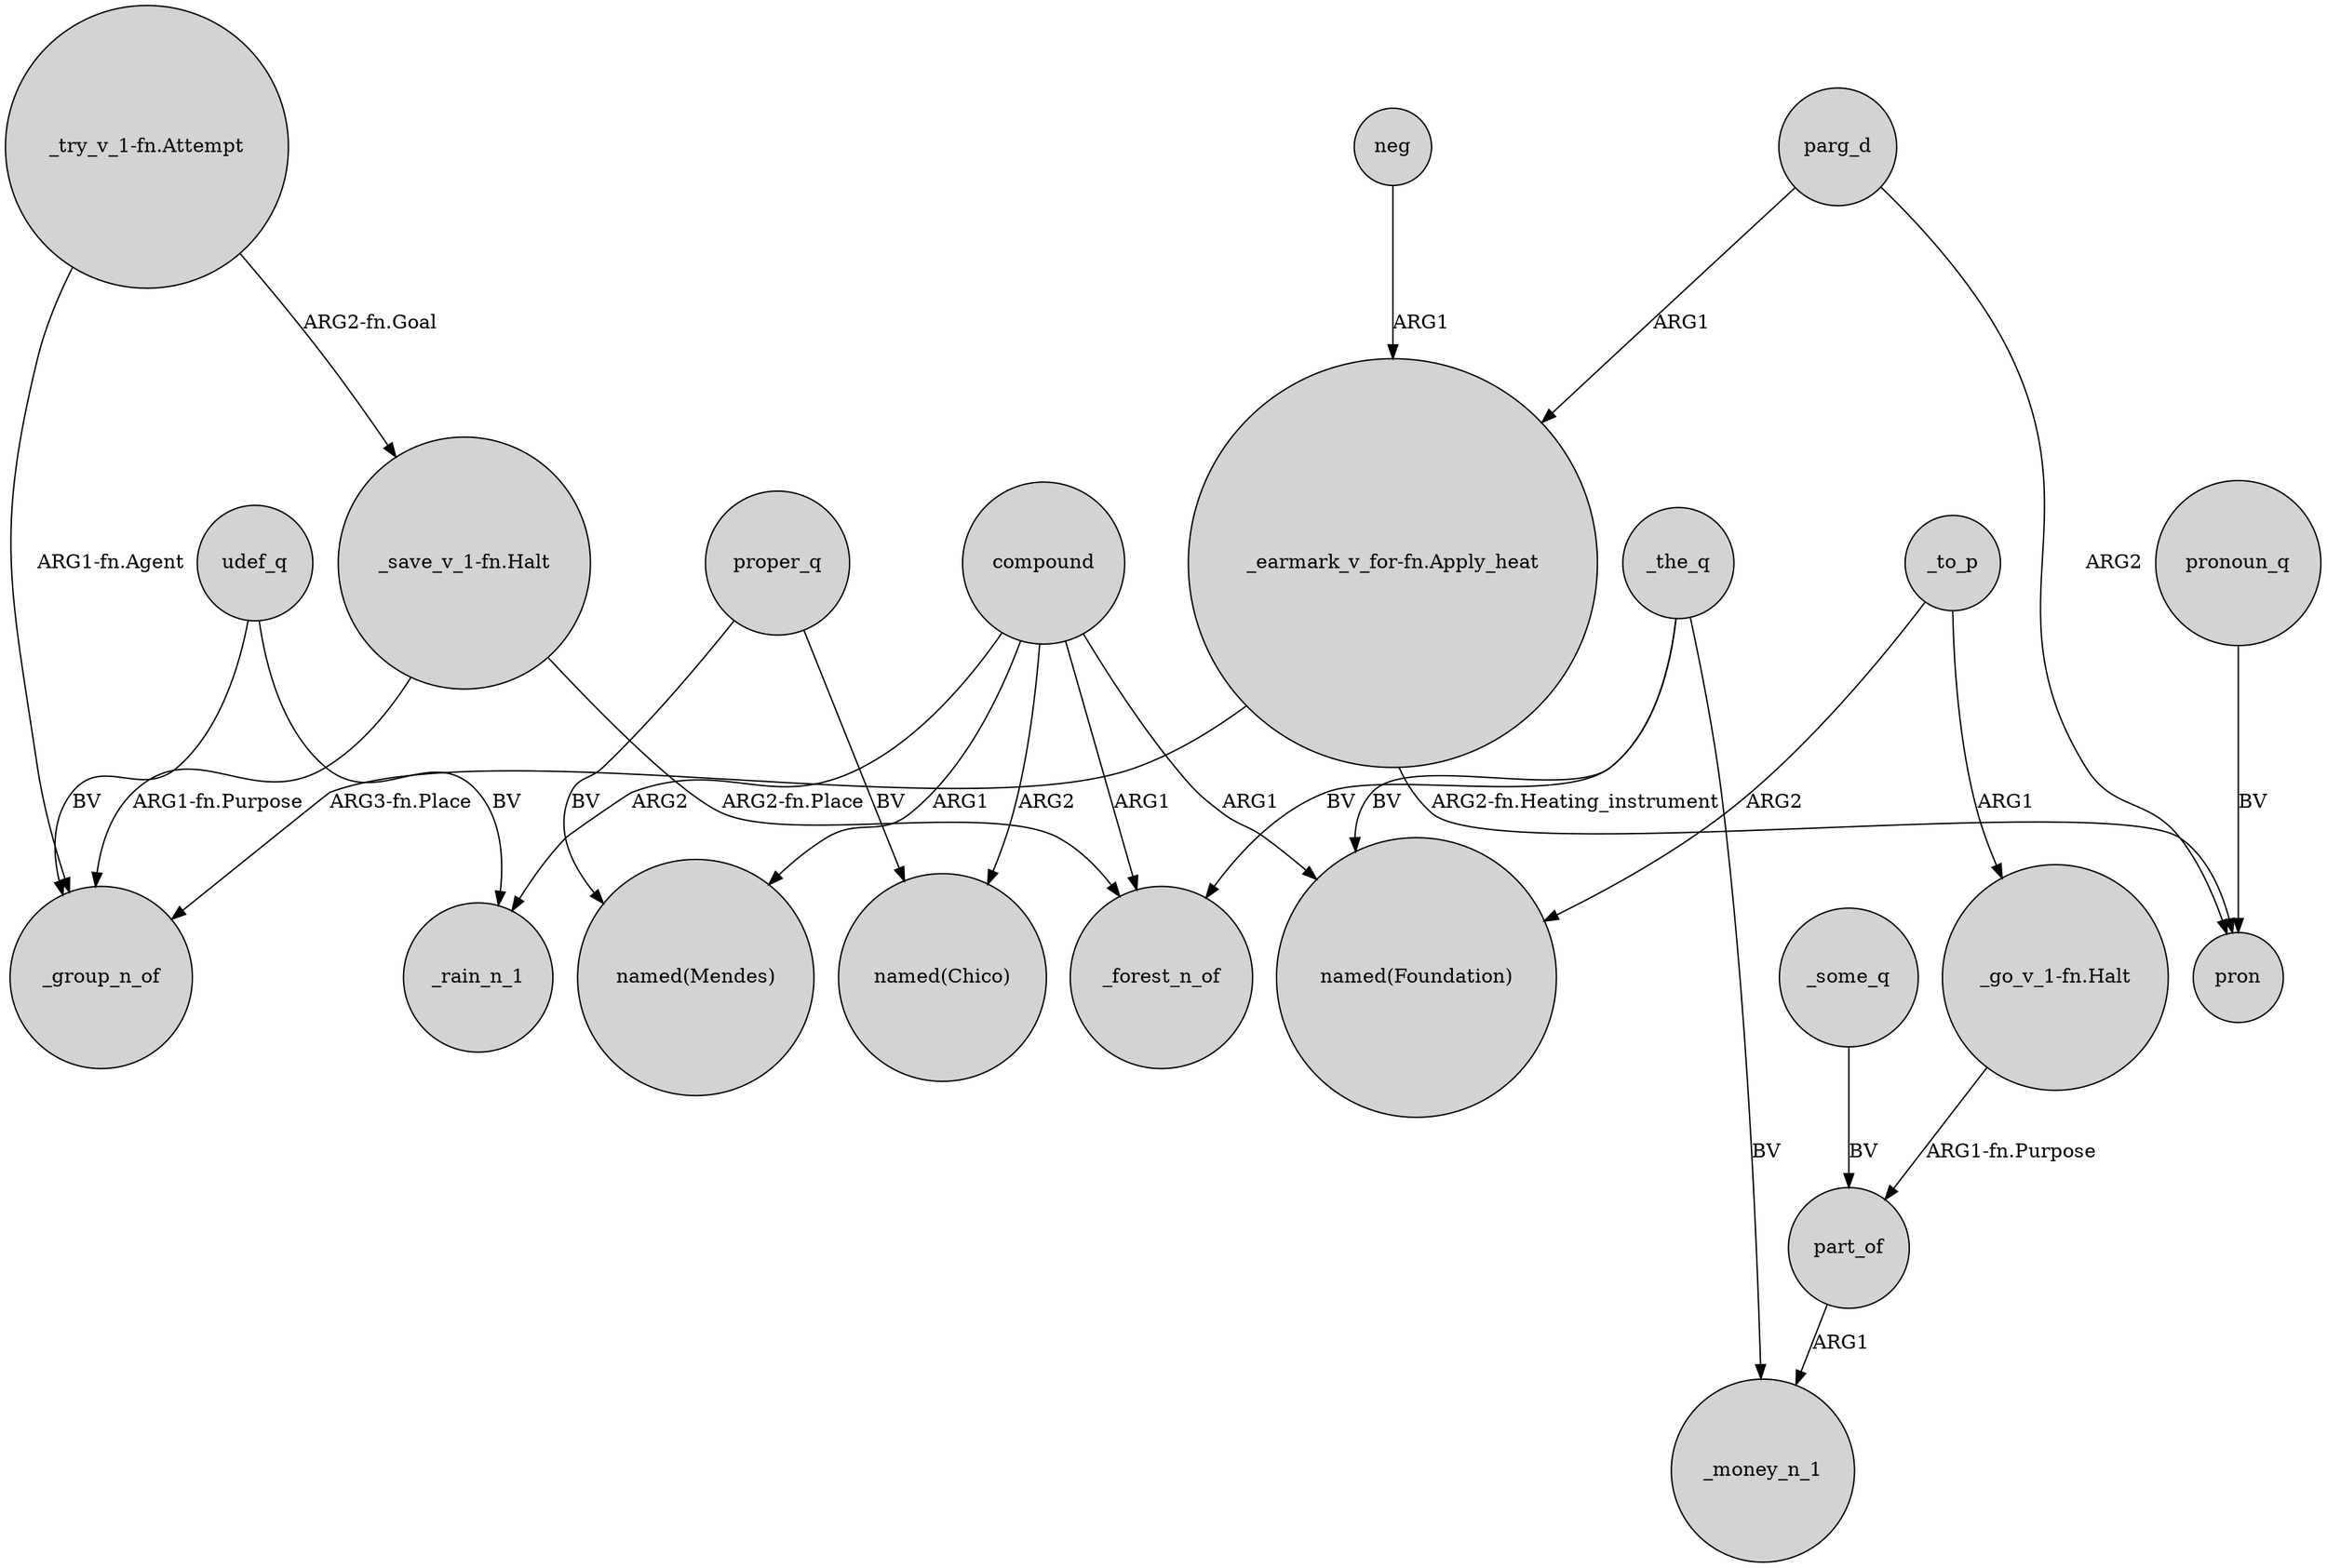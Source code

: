digraph {
	node [shape=circle style=filled]
	"_try_v_1-fn.Attempt" -> _group_n_of [label="ARG1-fn.Agent"]
	udef_q -> _group_n_of [label=BV]
	neg -> "_earmark_v_for-fn.Apply_heat" [label=ARG1]
	compound -> "named(Mendes)" [label=ARG1]
	parg_d -> pron [label=ARG2]
	"_save_v_1-fn.Halt" -> _group_n_of [label="ARG1-fn.Purpose"]
	compound -> "named(Chico)" [label=ARG2]
	compound -> _forest_n_of [label=ARG1]
	pronoun_q -> pron [label=BV]
	"_go_v_1-fn.Halt" -> part_of [label="ARG1-fn.Purpose"]
	parg_d -> "_earmark_v_for-fn.Apply_heat" [label=ARG1]
	"_try_v_1-fn.Attempt" -> "_save_v_1-fn.Halt" [label="ARG2-fn.Goal"]
	proper_q -> "named(Chico)" [label=BV]
	compound -> _rain_n_1 [label=ARG2]
	_the_q -> _money_n_1 [label=BV]
	_to_p -> "named(Foundation)" [label=ARG2]
	"_save_v_1-fn.Halt" -> _forest_n_of [label="ARG2-fn.Place"]
	_some_q -> part_of [label=BV]
	_the_q -> _forest_n_of [label=BV]
	proper_q -> "named(Mendes)" [label=BV]
	_the_q -> "named(Foundation)" [label=BV]
	"_earmark_v_for-fn.Apply_heat" -> _group_n_of [label="ARG3-fn.Place"]
	_to_p -> "_go_v_1-fn.Halt" [label=ARG1]
	"_earmark_v_for-fn.Apply_heat" -> pron [label="ARG2-fn.Heating_instrument"]
	compound -> "named(Foundation)" [label=ARG1]
	part_of -> _money_n_1 [label=ARG1]
	udef_q -> _rain_n_1 [label=BV]
}
